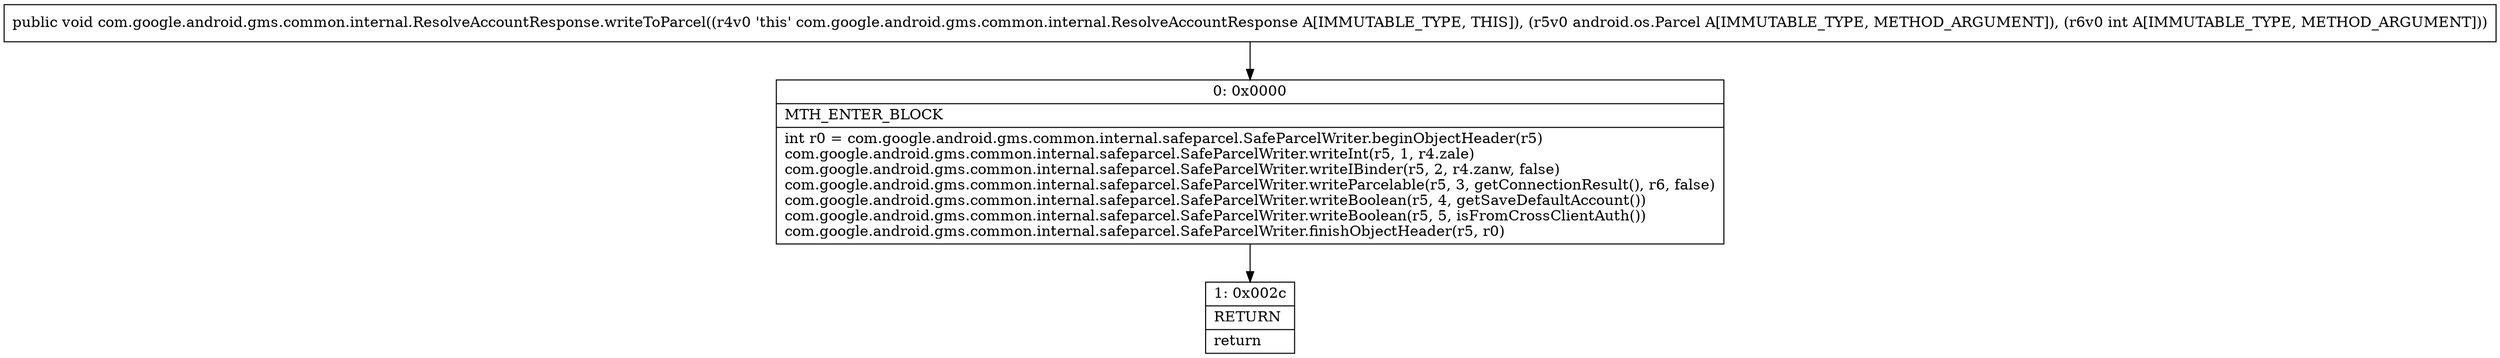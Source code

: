 digraph "CFG forcom.google.android.gms.common.internal.ResolveAccountResponse.writeToParcel(Landroid\/os\/Parcel;I)V" {
Node_0 [shape=record,label="{0\:\ 0x0000|MTH_ENTER_BLOCK\l|int r0 = com.google.android.gms.common.internal.safeparcel.SafeParcelWriter.beginObjectHeader(r5)\lcom.google.android.gms.common.internal.safeparcel.SafeParcelWriter.writeInt(r5, 1, r4.zale)\lcom.google.android.gms.common.internal.safeparcel.SafeParcelWriter.writeIBinder(r5, 2, r4.zanw, false)\lcom.google.android.gms.common.internal.safeparcel.SafeParcelWriter.writeParcelable(r5, 3, getConnectionResult(), r6, false)\lcom.google.android.gms.common.internal.safeparcel.SafeParcelWriter.writeBoolean(r5, 4, getSaveDefaultAccount())\lcom.google.android.gms.common.internal.safeparcel.SafeParcelWriter.writeBoolean(r5, 5, isFromCrossClientAuth())\lcom.google.android.gms.common.internal.safeparcel.SafeParcelWriter.finishObjectHeader(r5, r0)\l}"];
Node_1 [shape=record,label="{1\:\ 0x002c|RETURN\l|return\l}"];
MethodNode[shape=record,label="{public void com.google.android.gms.common.internal.ResolveAccountResponse.writeToParcel((r4v0 'this' com.google.android.gms.common.internal.ResolveAccountResponse A[IMMUTABLE_TYPE, THIS]), (r5v0 android.os.Parcel A[IMMUTABLE_TYPE, METHOD_ARGUMENT]), (r6v0 int A[IMMUTABLE_TYPE, METHOD_ARGUMENT])) }"];
MethodNode -> Node_0;
Node_0 -> Node_1;
}

